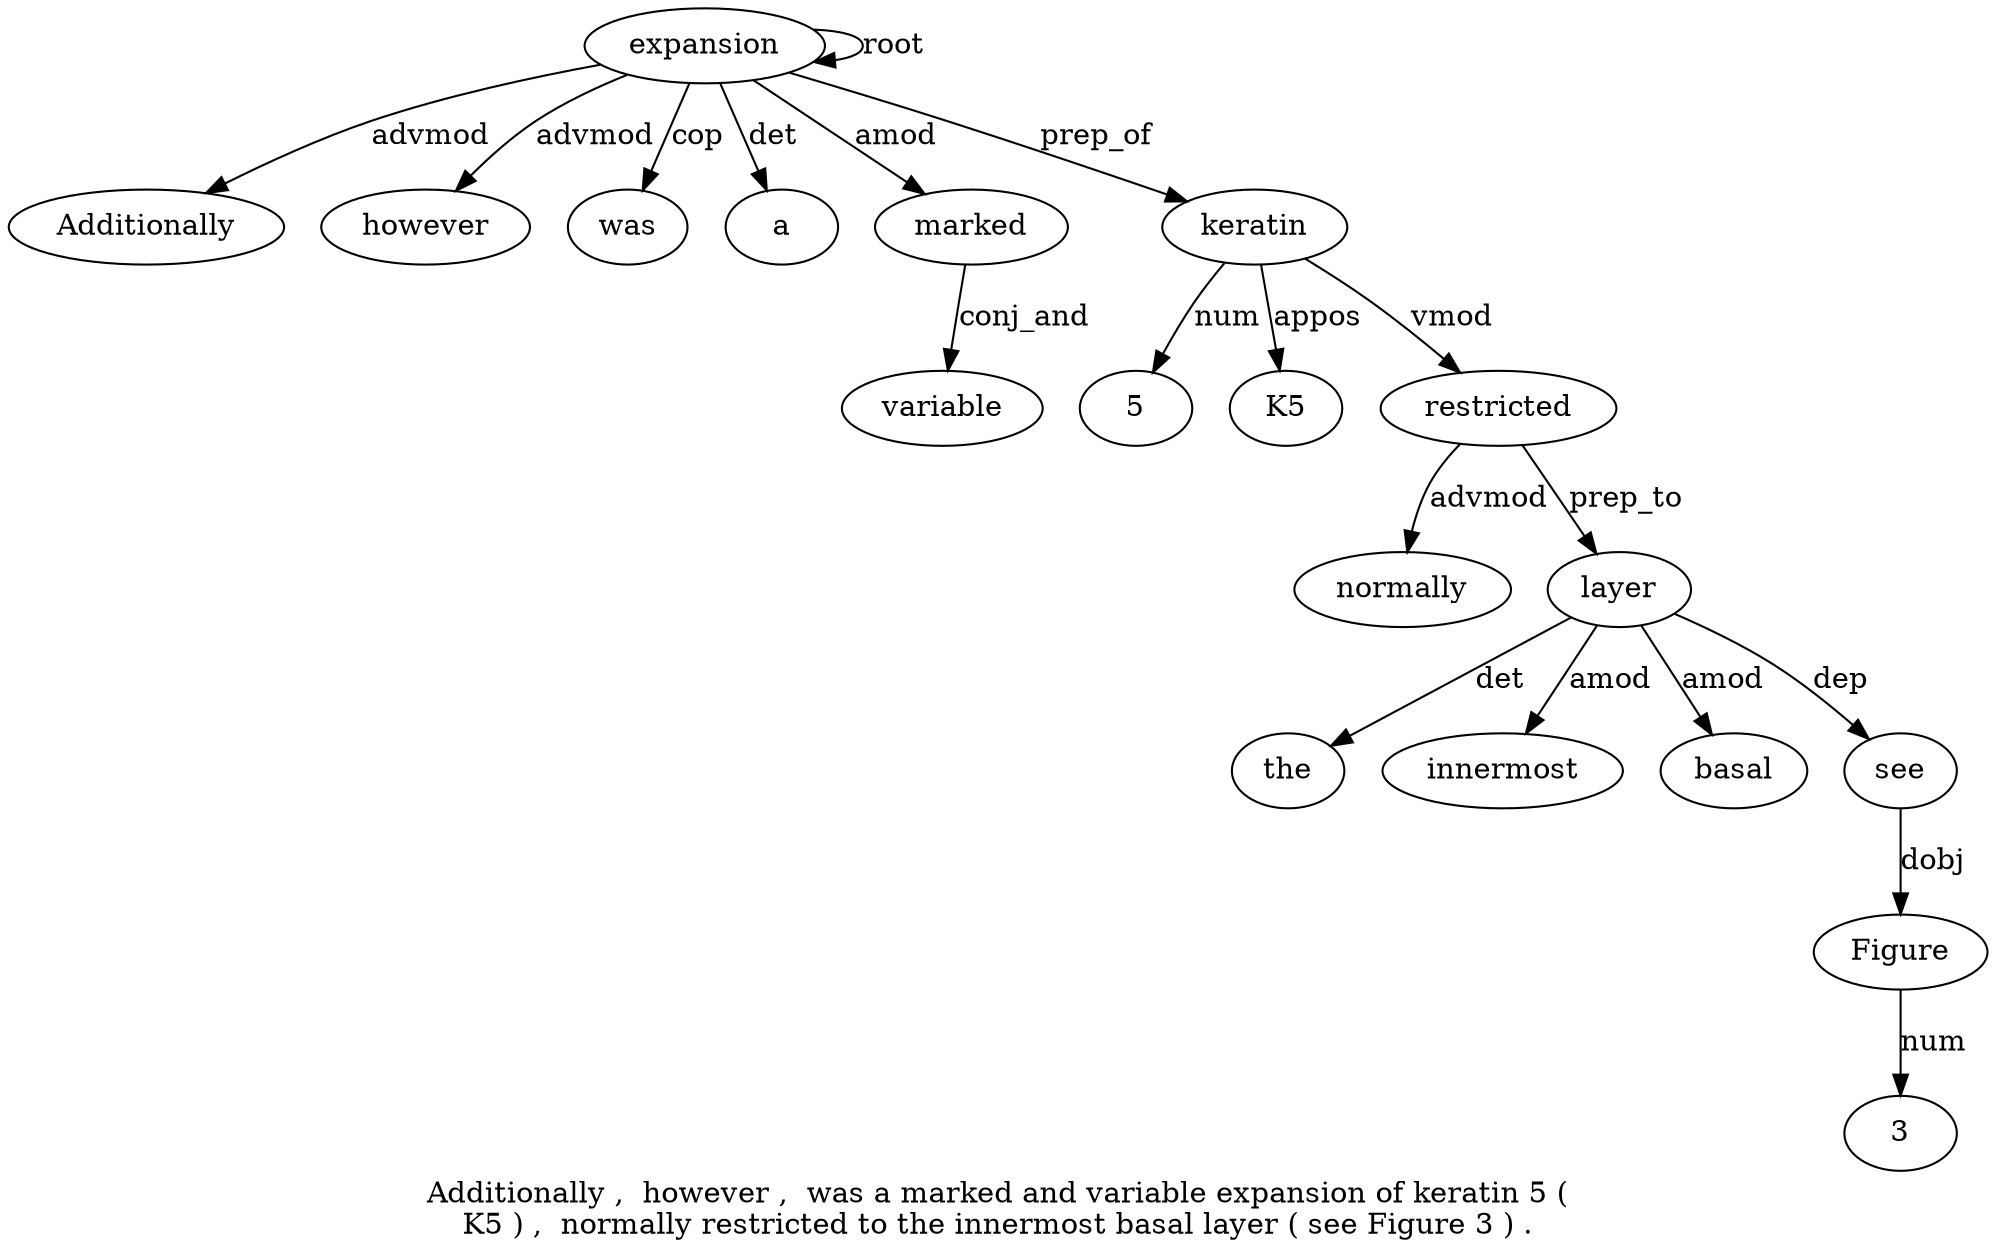 digraph "Additionally ,  however ,  was a marked and variable expansion of keratin 5 ( K5 ) ,  normally restricted to the innermost basal layer ( see Figure 3 ) ." {
label="Additionally ,  however ,  was a marked and variable expansion of keratin 5 (
K5 ) ,  normally restricted to the innermost basal layer ( see Figure 3 ) .";
expansion10 [style=filled, fillcolor=white, label=expansion];
Additionally1 [style=filled, fillcolor=white, label=Additionally];
expansion10 -> Additionally1  [label=advmod];
however3 [style=filled, fillcolor=white, label=however];
expansion10 -> however3  [label=advmod];
was5 [style=filled, fillcolor=white, label=was];
expansion10 -> was5  [label=cop];
a6 [style=filled, fillcolor=white, label=a];
expansion10 -> a6  [label=det];
marked7 [style=filled, fillcolor=white, label=marked];
expansion10 -> marked7  [label=amod];
variable9 [style=filled, fillcolor=white, label=variable];
marked7 -> variable9  [label=conj_and];
expansion10 -> expansion10  [label=root];
keratin12 [style=filled, fillcolor=white, label=keratin];
expansion10 -> keratin12  [label=prep_of];
513 [style=filled, fillcolor=white, label=5];
keratin12 -> 513  [label=num];
K51 [style=filled, fillcolor=white, label=K5];
keratin12 -> K51  [label=appos];
restricted19 [style=filled, fillcolor=white, label=restricted];
normally18 [style=filled, fillcolor=white, label=normally];
restricted19 -> normally18  [label=advmod];
keratin12 -> restricted19  [label=vmod];
layer24 [style=filled, fillcolor=white, label=layer];
the21 [style=filled, fillcolor=white, label=the];
layer24 -> the21  [label=det];
innermost22 [style=filled, fillcolor=white, label=innermost];
layer24 -> innermost22  [label=amod];
basal23 [style=filled, fillcolor=white, label=basal];
layer24 -> basal23  [label=amod];
restricted19 -> layer24  [label=prep_to];
see26 [style=filled, fillcolor=white, label=see];
layer24 -> see26  [label=dep];
Figure27 [style=filled, fillcolor=white, label=Figure];
see26 -> Figure27  [label=dobj];
328 [style=filled, fillcolor=white, label=3];
Figure27 -> 328  [label=num];
}
